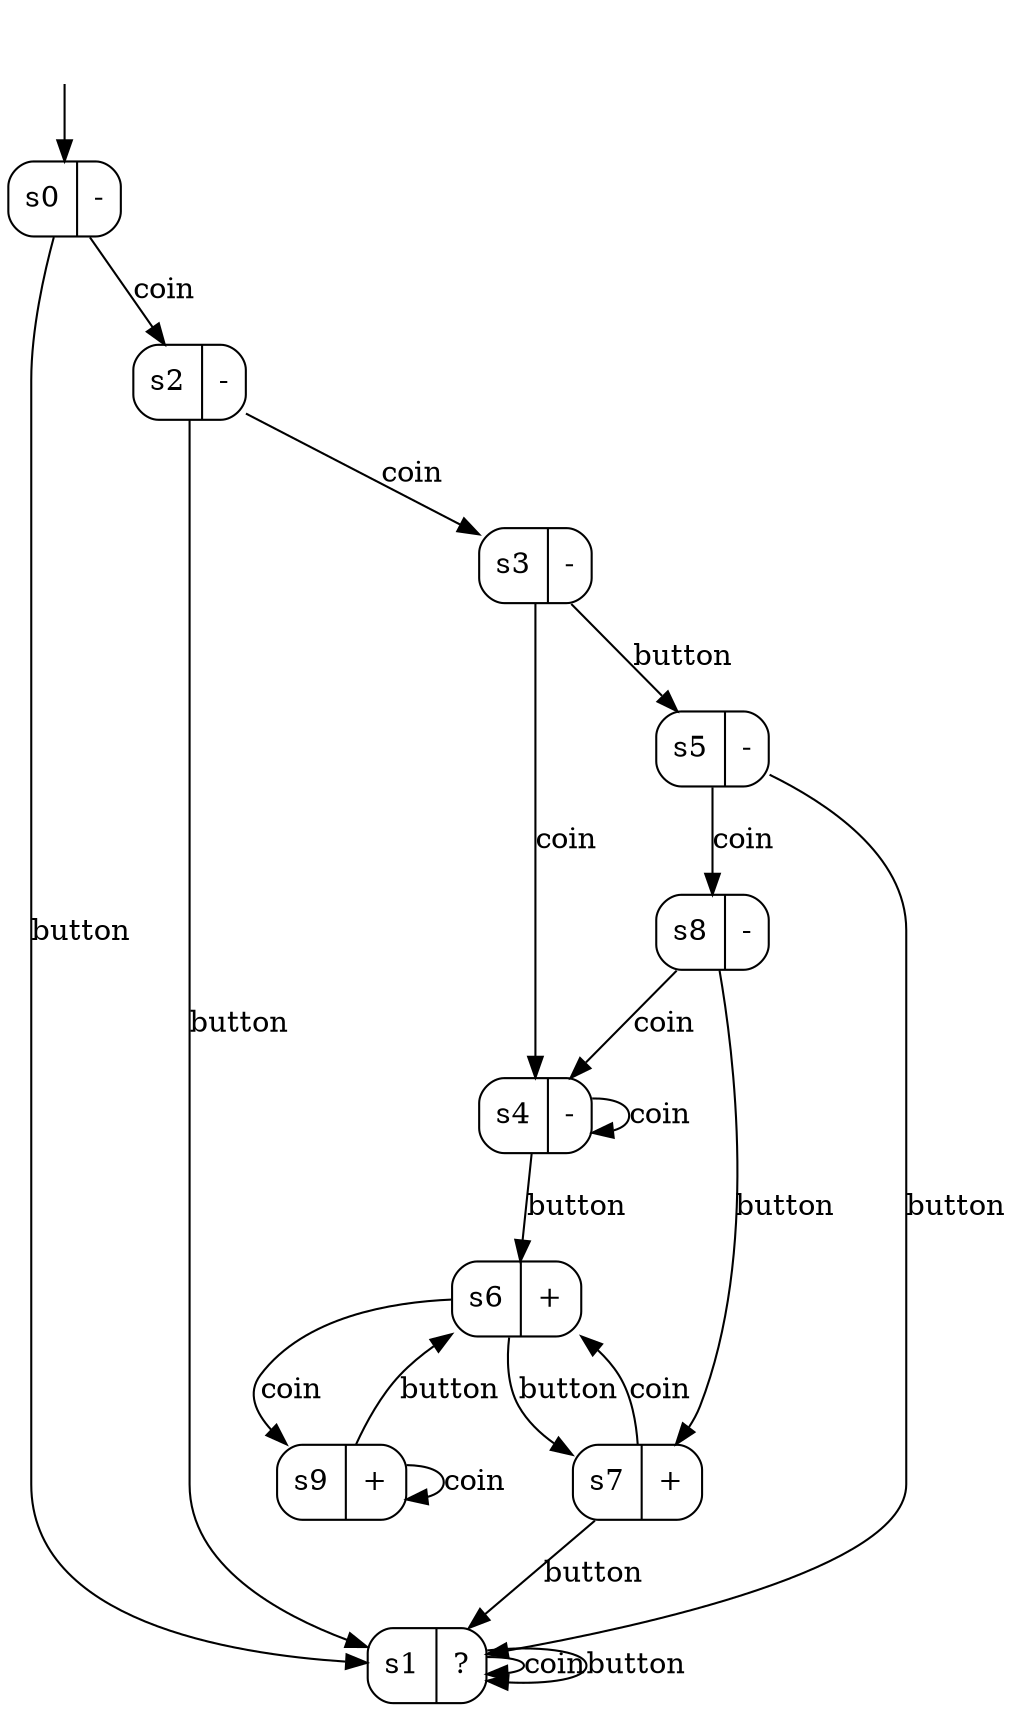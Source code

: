 digraph "output/coffee_dfa3" {
s0 [label="s0|-", shape=record, style=rounded];
s1 [label="s1|?", shape=record, style=rounded];
s2 [label="s2|-", shape=record, style=rounded];
s3 [label="s3|-", shape=record, style=rounded];
s4 [label="s4|-", shape=record, style=rounded];
s5 [label="s5|-", shape=record, style=rounded];
s6 [label="s6|+", shape=record, style=rounded];
s7 [label="s7|+", shape=record, style=rounded];
s8 [label="s8|-", shape=record, style=rounded];
s9 [label="s9|+", shape=record, style=rounded];
s0 -> s2  [label=coin];
s0 -> s1  [label=button];
s1 -> s1  [label=coin];
s1 -> s1  [label=button];
s2 -> s3  [label=coin];
s2 -> s1  [label=button];
s3 -> s4  [label=coin];
s3 -> s5  [label=button];
s4 -> s4  [label=coin];
s4 -> s6  [label=button];
s5 -> s8  [label=coin];
s5 -> s1  [label=button];
s6 -> s9  [label=coin];
s6 -> s7  [label=button];
s7 -> s6  [label=coin];
s7 -> s1  [label=button];
s8 -> s4  [label=coin];
s8 -> s7  [label=button];
s9 -> s9  [label=coin];
s9 -> s6  [label=button];
__start0 [label="", shape=none];
__start0 -> s0  [label=""];
}
